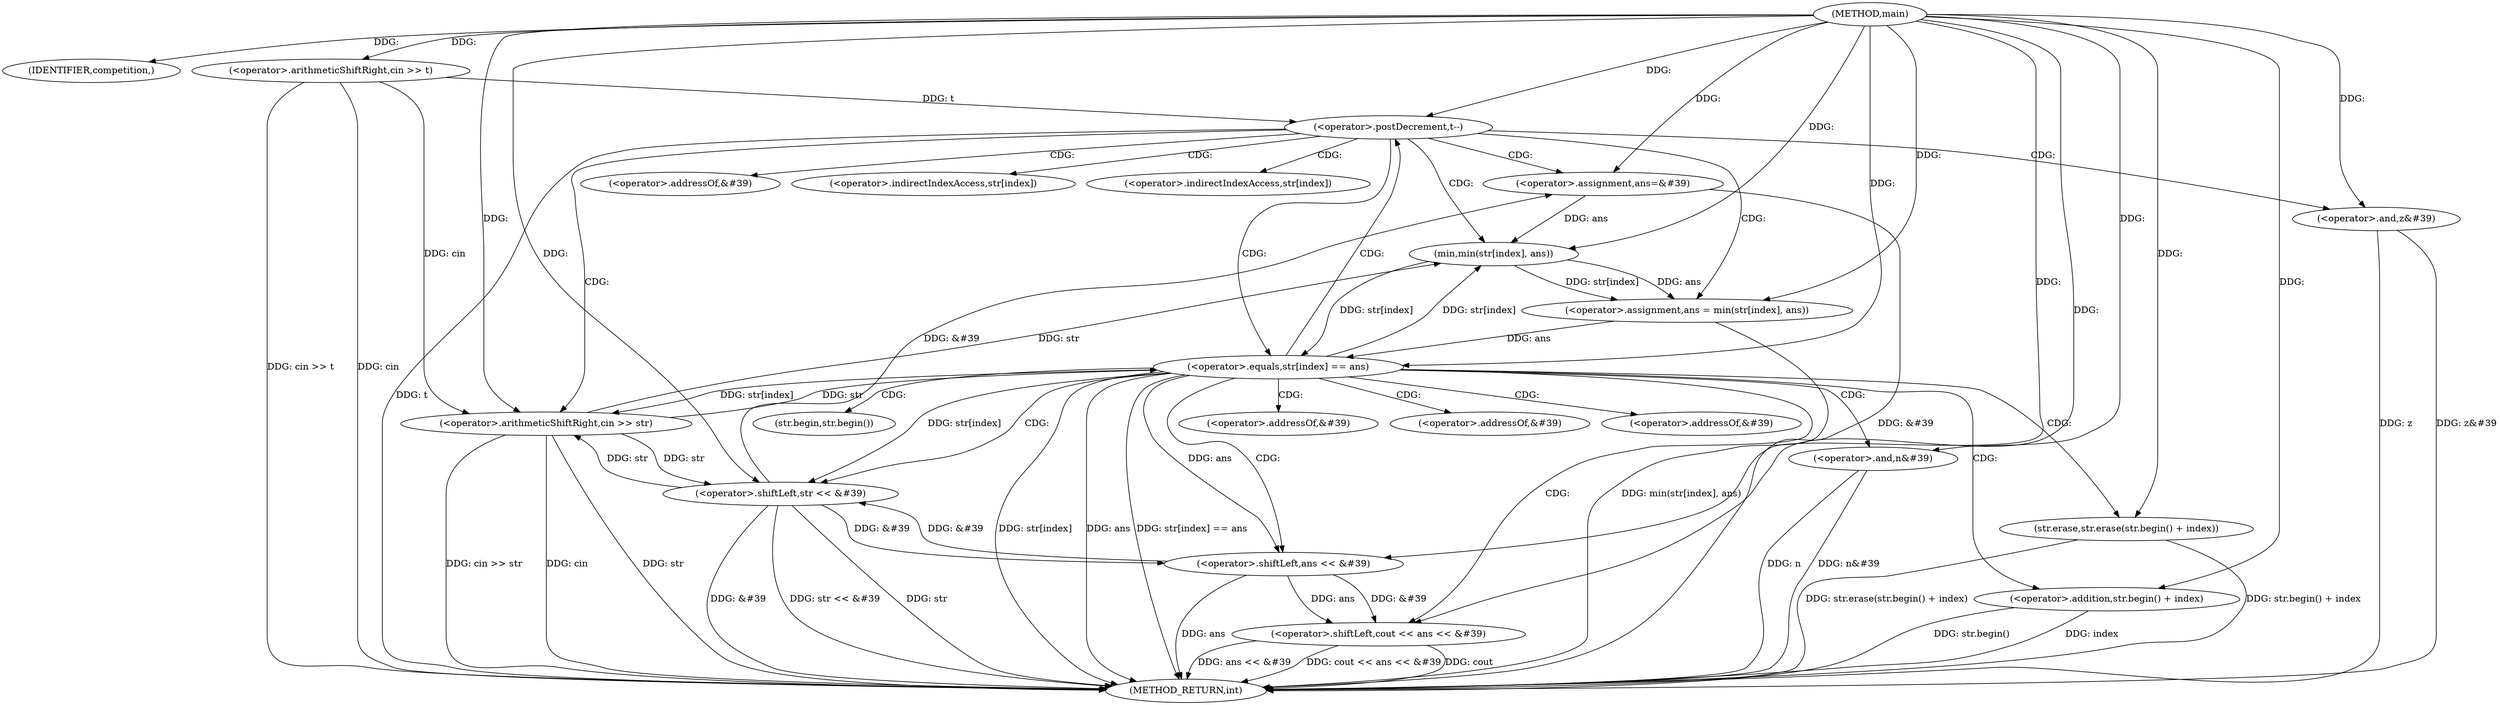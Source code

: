 digraph "main" {  
"1000106" [label = "(METHOD,main)" ]
"1000163" [label = "(METHOD_RETURN,int)" ]
"1000108" [label = "(IDENTIFIER,competition,)" ]
"1000110" [label = "(<operator>.arithmeticShiftRight,cin >> t)" ]
"1000114" [label = "(<operator>.postDecrement,t--)" ]
"1000119" [label = "(<operator>.assignment,ans=&#39)" ]
"1000123" [label = "(<operator>.and,z&#39)" ]
"1000126" [label = "(<operator>.arithmeticShiftRight,cin >> str)" ]
"1000129" [label = "(<operator>.assignment,ans = min(str[index], ans))" ]
"1000148" [label = "(<operator>.shiftLeft,cout << ans << &#39)" ]
"1000156" [label = "(<operator>.shiftLeft,str << &#39)" ]
"1000160" [label = "(<operator>.and,n&#39)" ]
"1000137" [label = "(<operator>.equals,str[index] == ans)" ]
"1000131" [label = "(min,min(str[index], ans))" ]
"1000143" [label = "(str.erase,str.erase(str.begin() + index))" ]
"1000150" [label = "(<operator>.shiftLeft,ans << &#39)" ]
"1000144" [label = "(<operator>.addition,str.begin() + index)" ]
"1000154" [label = "(<operator>.addressOf,&#39)" ]
"1000121" [label = "(<operator>.addressOf,&#39)" ]
"1000158" [label = "(<operator>.addressOf,&#39)" ]
"1000132" [label = "(<operator>.indirectIndexAccess,str[index])" ]
"1000138" [label = "(<operator>.indirectIndexAccess,str[index])" ]
"1000152" [label = "(<operator>.addressOf,&#39)" ]
"1000145" [label = "(str.begin,str.begin())" ]
  "1000110" -> "1000163"  [ label = "DDG: cin"] 
  "1000110" -> "1000163"  [ label = "DDG: cin >> t"] 
  "1000114" -> "1000163"  [ label = "DDG: t"] 
  "1000119" -> "1000163"  [ label = "DDG: &#39"] 
  "1000123" -> "1000163"  [ label = "DDG: z&#39"] 
  "1000126" -> "1000163"  [ label = "DDG: cin"] 
  "1000126" -> "1000163"  [ label = "DDG: str"] 
  "1000126" -> "1000163"  [ label = "DDG: cin >> str"] 
  "1000129" -> "1000163"  [ label = "DDG: min(str[index], ans)"] 
  "1000137" -> "1000163"  [ label = "DDG: str[index]"] 
  "1000137" -> "1000163"  [ label = "DDG: ans"] 
  "1000137" -> "1000163"  [ label = "DDG: str[index] == ans"] 
  "1000150" -> "1000163"  [ label = "DDG: ans"] 
  "1000148" -> "1000163"  [ label = "DDG: ans << &#39"] 
  "1000148" -> "1000163"  [ label = "DDG: cout << ans << &#39"] 
  "1000156" -> "1000163"  [ label = "DDG: str"] 
  "1000156" -> "1000163"  [ label = "DDG: &#39"] 
  "1000156" -> "1000163"  [ label = "DDG: str << &#39"] 
  "1000160" -> "1000163"  [ label = "DDG: n&#39"] 
  "1000144" -> "1000163"  [ label = "DDG: str.begin()"] 
  "1000144" -> "1000163"  [ label = "DDG: index"] 
  "1000143" -> "1000163"  [ label = "DDG: str.begin() + index"] 
  "1000143" -> "1000163"  [ label = "DDG: str.erase(str.begin() + index)"] 
  "1000148" -> "1000163"  [ label = "DDG: cout"] 
  "1000160" -> "1000163"  [ label = "DDG: n"] 
  "1000123" -> "1000163"  [ label = "DDG: z"] 
  "1000106" -> "1000108"  [ label = "DDG: "] 
  "1000106" -> "1000110"  [ label = "DDG: "] 
  "1000110" -> "1000114"  [ label = "DDG: t"] 
  "1000106" -> "1000114"  [ label = "DDG: "] 
  "1000156" -> "1000119"  [ label = "DDG: &#39"] 
  "1000131" -> "1000129"  [ label = "DDG: str[index]"] 
  "1000131" -> "1000129"  [ label = "DDG: ans"] 
  "1000106" -> "1000119"  [ label = "DDG: "] 
  "1000106" -> "1000123"  [ label = "DDG: "] 
  "1000110" -> "1000126"  [ label = "DDG: cin"] 
  "1000106" -> "1000126"  [ label = "DDG: "] 
  "1000137" -> "1000126"  [ label = "DDG: str[index]"] 
  "1000156" -> "1000126"  [ label = "DDG: str"] 
  "1000106" -> "1000129"  [ label = "DDG: "] 
  "1000106" -> "1000148"  [ label = "DDG: "] 
  "1000150" -> "1000148"  [ label = "DDG: ans"] 
  "1000150" -> "1000148"  [ label = "DDG: &#39"] 
  "1000126" -> "1000156"  [ label = "DDG: str"] 
  "1000137" -> "1000156"  [ label = "DDG: str[index]"] 
  "1000106" -> "1000156"  [ label = "DDG: "] 
  "1000150" -> "1000156"  [ label = "DDG: &#39"] 
  "1000106" -> "1000160"  [ label = "DDG: "] 
  "1000126" -> "1000131"  [ label = "DDG: str"] 
  "1000137" -> "1000131"  [ label = "DDG: str[index]"] 
  "1000119" -> "1000131"  [ label = "DDG: ans"] 
  "1000106" -> "1000131"  [ label = "DDG: "] 
  "1000126" -> "1000137"  [ label = "DDG: str"] 
  "1000131" -> "1000137"  [ label = "DDG: str[index]"] 
  "1000129" -> "1000137"  [ label = "DDG: ans"] 
  "1000106" -> "1000137"  [ label = "DDG: "] 
  "1000137" -> "1000150"  [ label = "DDG: ans"] 
  "1000106" -> "1000150"  [ label = "DDG: "] 
  "1000156" -> "1000150"  [ label = "DDG: &#39"] 
  "1000106" -> "1000143"  [ label = "DDG: "] 
  "1000106" -> "1000144"  [ label = "DDG: "] 
  "1000114" -> "1000121"  [ label = "CDG: "] 
  "1000114" -> "1000131"  [ label = "CDG: "] 
  "1000114" -> "1000126"  [ label = "CDG: "] 
  "1000114" -> "1000132"  [ label = "CDG: "] 
  "1000114" -> "1000137"  [ label = "CDG: "] 
  "1000114" -> "1000129"  [ label = "CDG: "] 
  "1000114" -> "1000123"  [ label = "CDG: "] 
  "1000114" -> "1000119"  [ label = "CDG: "] 
  "1000114" -> "1000138"  [ label = "CDG: "] 
  "1000137" -> "1000143"  [ label = "CDG: "] 
  "1000137" -> "1000158"  [ label = "CDG: "] 
  "1000137" -> "1000156"  [ label = "CDG: "] 
  "1000137" -> "1000154"  [ label = "CDG: "] 
  "1000137" -> "1000145"  [ label = "CDG: "] 
  "1000137" -> "1000160"  [ label = "CDG: "] 
  "1000137" -> "1000152"  [ label = "CDG: "] 
  "1000137" -> "1000150"  [ label = "CDG: "] 
  "1000137" -> "1000114"  [ label = "CDG: "] 
  "1000137" -> "1000148"  [ label = "CDG: "] 
  "1000137" -> "1000144"  [ label = "CDG: "] 
}
